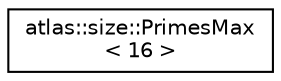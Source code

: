 digraph "Graphical Class Hierarchy"
{
  edge [fontname="Helvetica",fontsize="10",labelfontname="Helvetica",labelfontsize="10"];
  node [fontname="Helvetica",fontsize="10",shape=record];
  rankdir="LR";
  Node1 [label="atlas::size::PrimesMax\l\< 16 \>",height=0.2,width=0.4,color="black", fillcolor="white", style="filled",URL="$classatlas_1_1size_1_1PrimesMax_3_0116_01_4.html",tooltip="Position on the list of primes of the largest possible prime factor of a Weyl group of rank at most 1..."];
}
